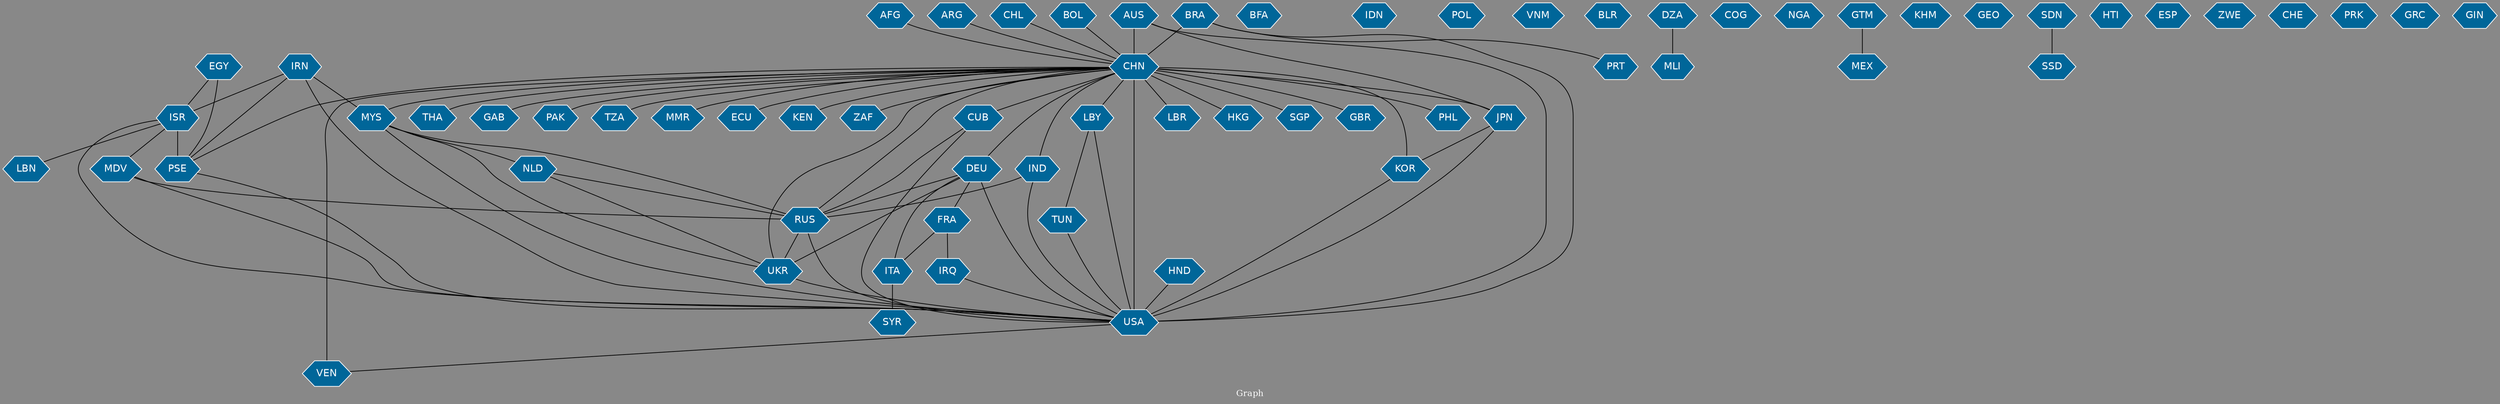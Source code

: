 // Countries together in item graph
graph {
	graph [bgcolor="#888888" fontcolor=white fontsize=12 label="Graph" outputorder=edgesfirst overlap=prism]
	node [color=white fillcolor="#006699" fontcolor=white fontname=Helvetica shape=hexagon style=filled]
	edge [arrowhead=open color=black fontcolor=white fontname=Courier fontsize=12]
		SGP [label=SGP]
		CHN [label=CHN]
		ISR [label=ISR]
		PSE [label=PSE]
		USA [label=USA]
		MYS [label=MYS]
		UKR [label=UKR]
		RUS [label=RUS]
		VEN [label=VEN]
		DEU [label=DEU]
		IRN [label=IRN]
		CUB [label=CUB]
		JPN [label=JPN]
		LBR [label=LBR]
		BFA [label=BFA]
		HKG [label=HKG]
		KOR [label=KOR]
		LBN [label=LBN]
		IDN [label=IDN]
		NLD [label=NLD]
		GBR [label=GBR]
		AFG [label=AFG]
		BRA [label=BRA]
		IND [label=IND]
		PHL [label=PHL]
		ARG [label=ARG]
		LBY [label=LBY]
		POL [label=POL]
		THA [label=THA]
		VNM [label=VNM]
		BLR [label=BLR]
		DZA [label=DZA]
		AUS [label=AUS]
		HND [label=HND]
		FRA [label=FRA]
		IRQ [label=IRQ]
		COG [label=COG]
		EGY [label=EGY]
		NGA [label=NGA]
		CHL [label=CHL]
		MLI [label=MLI]
		GAB [label=GAB]
		PAK [label=PAK]
		GTM [label=GTM]
		MEX [label=MEX]
		KHM [label=KHM]
		TZA [label=TZA]
		ITA [label=ITA]
		MMR [label=MMR]
		ECU [label=ECU]
		TUN [label=TUN]
		GEO [label=GEO]
		KEN [label=KEN]
		PRT [label=PRT]
		SDN [label=SDN]
		BOL [label=BOL]
		ZAF [label=ZAF]
		HTI [label=HTI]
		ESP [label=ESP]
		ZWE [label=ZWE]
		CHE [label=CHE]
		SYR [label=SYR]
		MDV [label=MDV]
		PRK [label=PRK]
		SSD [label=SSD]
		GRC [label=GRC]
		GIN [label=GIN]
			CUB -- RUS [weight=1]
			DEU -- ITA [weight=1]
			DEU -- FRA [weight=1]
			CHN -- TZA [weight=1]
			ISR -- PSE [weight=38]
			HND -- USA [weight=1]
			DEU -- RUS [weight=1]
			JPN -- USA [weight=3]
			KOR -- USA [weight=1]
			CHN -- USA [weight=47]
			EGY -- PSE [weight=4]
			MYS -- NLD [weight=4]
			AUS -- USA [weight=1]
			CHN -- PAK [weight=1]
			AFG -- CHN [weight=1]
			CHN -- LBR [weight=1]
			CHN -- GBR [weight=4]
			IRN -- MYS [weight=1]
			IRQ -- USA [weight=1]
			CHN -- LBY [weight=4]
			DEU -- UKR [weight=1]
			NLD -- RUS [weight=1]
			CHN -- UKR [weight=3]
			EGY -- ISR [weight=2]
			IND -- USA [weight=1]
			CHN -- THA [weight=2]
			BRA -- PRT [weight=1]
			MYS -- RUS [weight=5]
			BOL -- CHN [weight=1]
			IND -- RUS [weight=1]
			MYS -- USA [weight=1]
			CHN -- KEN [weight=1]
			CHN -- PSE [weight=2]
			CHN -- MMR [weight=2]
			CHN -- SGP [weight=1]
			ITA -- SYR [weight=1]
			NLD -- UKR [weight=1]
			CHN -- IND [weight=1]
			BRA -- USA [weight=1]
			LBY -- TUN [weight=1]
			TUN -- USA [weight=1]
			CHL -- CHN [weight=2]
			MDV -- USA [weight=1]
			CHN -- JPN [weight=8]
			CHN -- RUS [weight=8]
			CHN -- ECU [weight=1]
			RUS -- USA [weight=9]
			CHN -- VEN [weight=7]
			CHN -- DEU [weight=8]
			DEU -- USA [weight=6]
			RUS -- UKR [weight=15]
			PSE -- USA [weight=2]
			FRA -- ITA [weight=1]
			USA -- VEN [weight=1]
			IRN -- USA [weight=3]
			CUB -- USA [weight=1]
			LBY -- USA [weight=1]
			ISR -- USA [weight=1]
			CHN -- ZAF [weight=1]
			SDN -- SSD [weight=1]
			UKR -- USA [weight=3]
			CHN -- MYS [weight=1]
			ISR -- MDV [weight=1]
			FRA -- IRQ [weight=1]
			BRA -- CHN [weight=23]
			AUS -- JPN [weight=1]
			MYS -- UKR [weight=14]
			AUS -- CHN [weight=7]
			IRN -- PSE [weight=1]
			IRN -- ISR [weight=2]
			CHN -- KOR [weight=12]
			JPN -- KOR [weight=1]
			ARG -- CHN [weight=13]
			CHN -- GAB [weight=1]
			CHN -- CUB [weight=10]
			ISR -- LBN [weight=2]
			DZA -- MLI [weight=1]
			CHN -- PHL [weight=1]
			MDV -- RUS [weight=1]
			CHN -- HKG [weight=1]
			GTM -- MEX [weight=1]
}